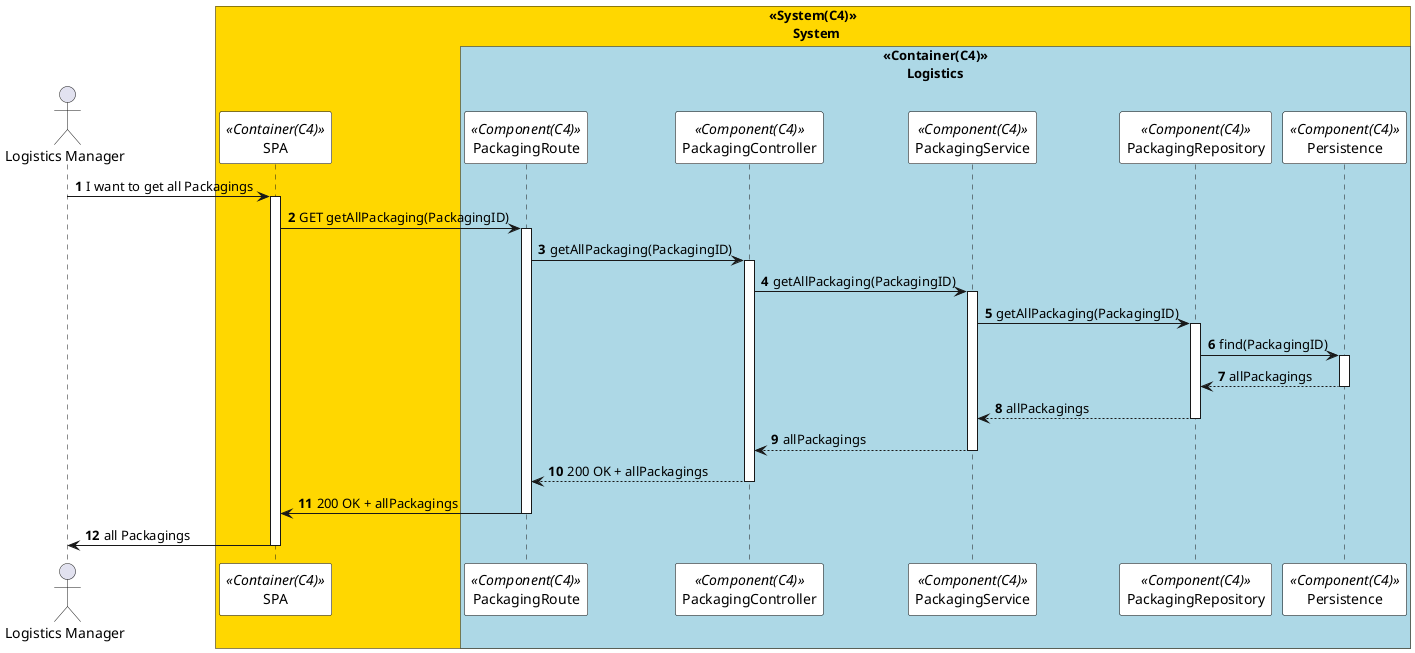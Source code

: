 @startuml getAllPackagingSD
autonumber
!pragma teoz true
skinparam sequence {
ParticipantBorderColor black
ParticipantBackgroundColor white
}


actor "Logistics Manager" as manager


box "<<System(C4)>>\n       System" #Gold
participant SPA as  SPA <<Container(C4)>>
box "<<Container(C4)>>\n       Logistics" #LightBlue
participant PackagingRoute as Route <<Component(C4)>>
participant PackagingController as Controller <<Component(C4)>>
participant PackagingService as Service <<Component(C4)>>
participant PackagingRepository as Repository <<Component(C4)>>
participant Persistence as Persistence <<Component(C4)>>
end box



manager -> SPA: I want to get all Packagings
activate SPA

SPA -> Route: GET getAllPackaging(PackagingID)
activate Route


Route -> Controller: getAllPackaging(PackagingID)
activate Controller

Controller -> Service: getAllPackaging(PackagingID)
activate Service

Service -> Repository: getAllPackaging(PackagingID)
activate Repository

Repository -> Persistence: find(PackagingID)
activate Persistence

Persistence --> Repository: allPackagings
deactivate Persistence

Repository --> Service: allPackagings
deactivate Repository

Service --> Controller: allPackagings
deactivate Service

Controller --> Route: 200 OK + allPackagings
deactivate Controller

Route -> SPA: 200 OK + allPackagings
deactivate Route

SPA -> manager: all Packagings
deactivate SPA
deactivate manager


@enduml